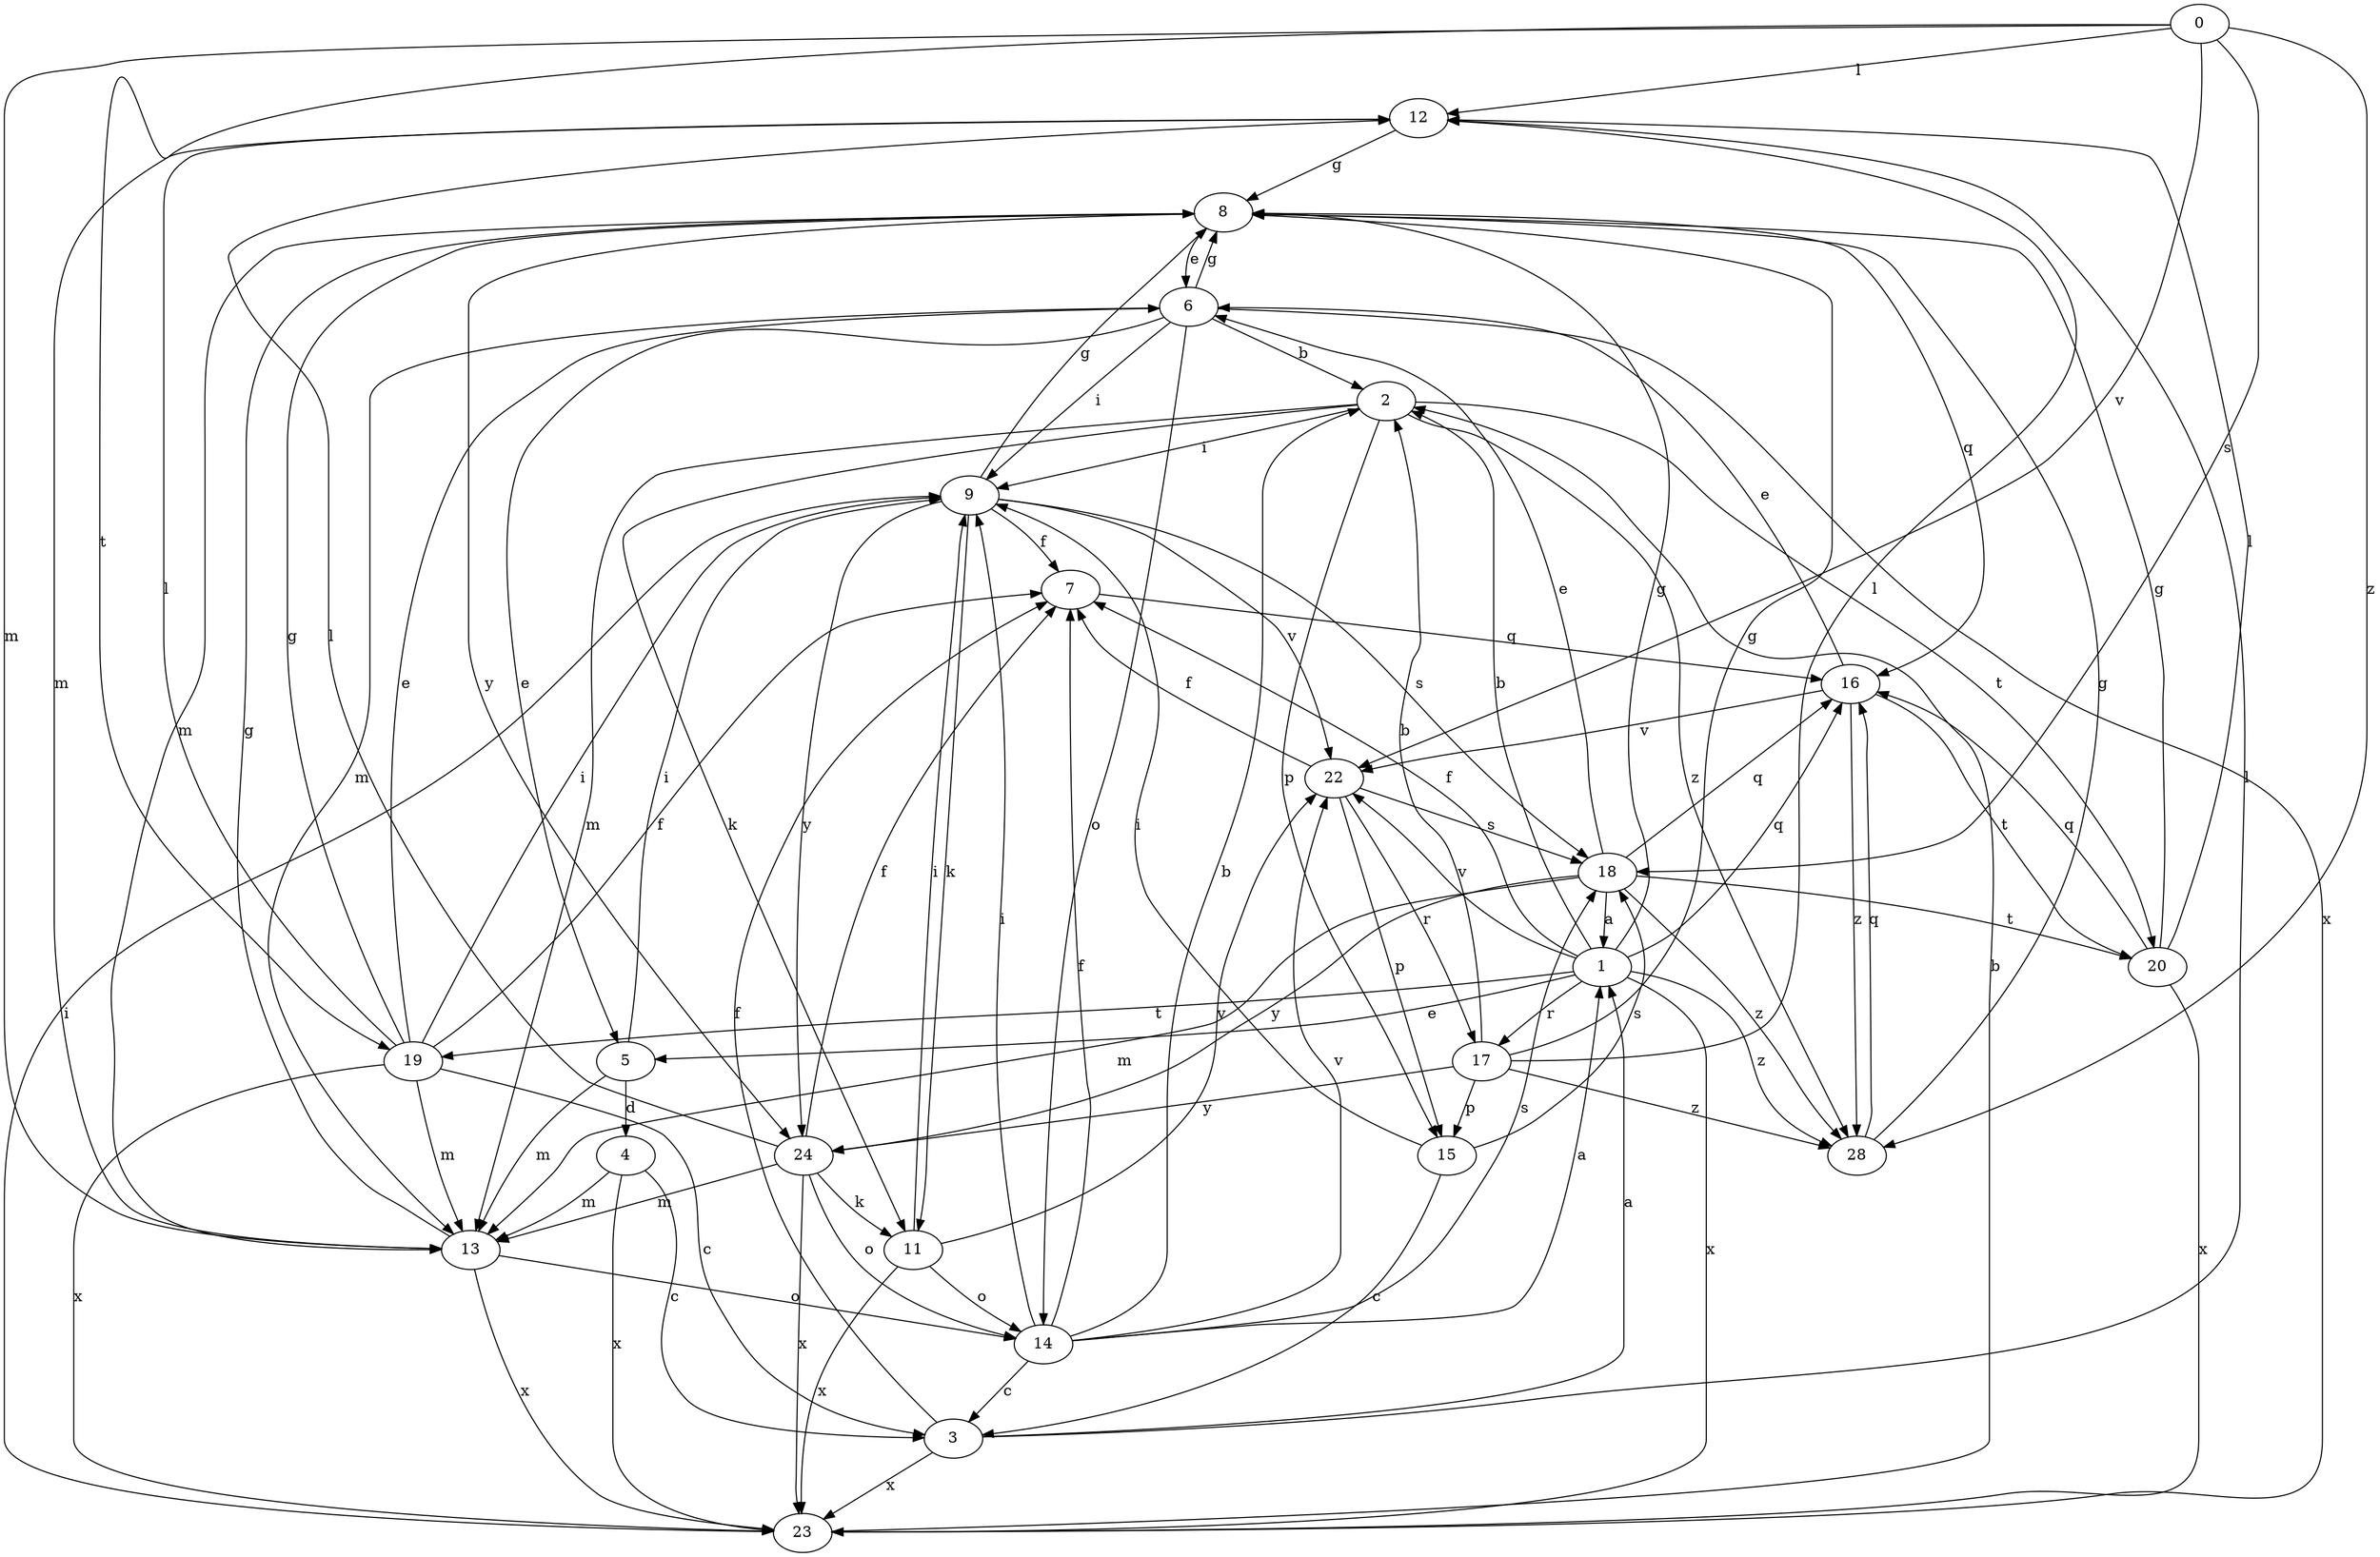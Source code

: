 strict digraph  {
0;
1;
2;
3;
4;
5;
6;
7;
8;
9;
11;
12;
13;
14;
15;
16;
17;
18;
19;
20;
22;
23;
24;
28;
0 -> 12  [label=l];
0 -> 13  [label=m];
0 -> 18  [label=s];
0 -> 19  [label=t];
0 -> 22  [label=v];
0 -> 28  [label=z];
1 -> 2  [label=b];
1 -> 5  [label=e];
1 -> 7  [label=f];
1 -> 8  [label=g];
1 -> 16  [label=q];
1 -> 17  [label=r];
1 -> 19  [label=t];
1 -> 22  [label=v];
1 -> 23  [label=x];
1 -> 28  [label=z];
2 -> 9  [label=i];
2 -> 11  [label=k];
2 -> 13  [label=m];
2 -> 15  [label=p];
2 -> 20  [label=t];
2 -> 28  [label=z];
3 -> 1  [label=a];
3 -> 7  [label=f];
3 -> 12  [label=l];
3 -> 23  [label=x];
4 -> 3  [label=c];
4 -> 13  [label=m];
4 -> 23  [label=x];
5 -> 4  [label=d];
5 -> 9  [label=i];
5 -> 13  [label=m];
6 -> 2  [label=b];
6 -> 5  [label=e];
6 -> 8  [label=g];
6 -> 9  [label=i];
6 -> 13  [label=m];
6 -> 14  [label=o];
6 -> 23  [label=x];
7 -> 16  [label=q];
8 -> 6  [label=e];
8 -> 13  [label=m];
8 -> 16  [label=q];
8 -> 24  [label=y];
9 -> 7  [label=f];
9 -> 8  [label=g];
9 -> 11  [label=k];
9 -> 18  [label=s];
9 -> 22  [label=v];
9 -> 24  [label=y];
11 -> 9  [label=i];
11 -> 14  [label=o];
11 -> 22  [label=v];
11 -> 23  [label=x];
12 -> 8  [label=g];
12 -> 13  [label=m];
13 -> 8  [label=g];
13 -> 14  [label=o];
13 -> 23  [label=x];
14 -> 1  [label=a];
14 -> 2  [label=b];
14 -> 3  [label=c];
14 -> 7  [label=f];
14 -> 9  [label=i];
14 -> 18  [label=s];
14 -> 22  [label=v];
15 -> 3  [label=c];
15 -> 9  [label=i];
15 -> 18  [label=s];
16 -> 6  [label=e];
16 -> 20  [label=t];
16 -> 22  [label=v];
16 -> 28  [label=z];
17 -> 2  [label=b];
17 -> 8  [label=g];
17 -> 12  [label=l];
17 -> 15  [label=p];
17 -> 24  [label=y];
17 -> 28  [label=z];
18 -> 1  [label=a];
18 -> 6  [label=e];
18 -> 13  [label=m];
18 -> 16  [label=q];
18 -> 20  [label=t];
18 -> 24  [label=y];
18 -> 28  [label=z];
19 -> 3  [label=c];
19 -> 6  [label=e];
19 -> 7  [label=f];
19 -> 8  [label=g];
19 -> 9  [label=i];
19 -> 12  [label=l];
19 -> 13  [label=m];
19 -> 23  [label=x];
20 -> 8  [label=g];
20 -> 12  [label=l];
20 -> 16  [label=q];
20 -> 23  [label=x];
22 -> 7  [label=f];
22 -> 15  [label=p];
22 -> 17  [label=r];
22 -> 18  [label=s];
23 -> 2  [label=b];
23 -> 9  [label=i];
24 -> 7  [label=f];
24 -> 11  [label=k];
24 -> 12  [label=l];
24 -> 13  [label=m];
24 -> 14  [label=o];
24 -> 23  [label=x];
28 -> 8  [label=g];
28 -> 16  [label=q];
}
